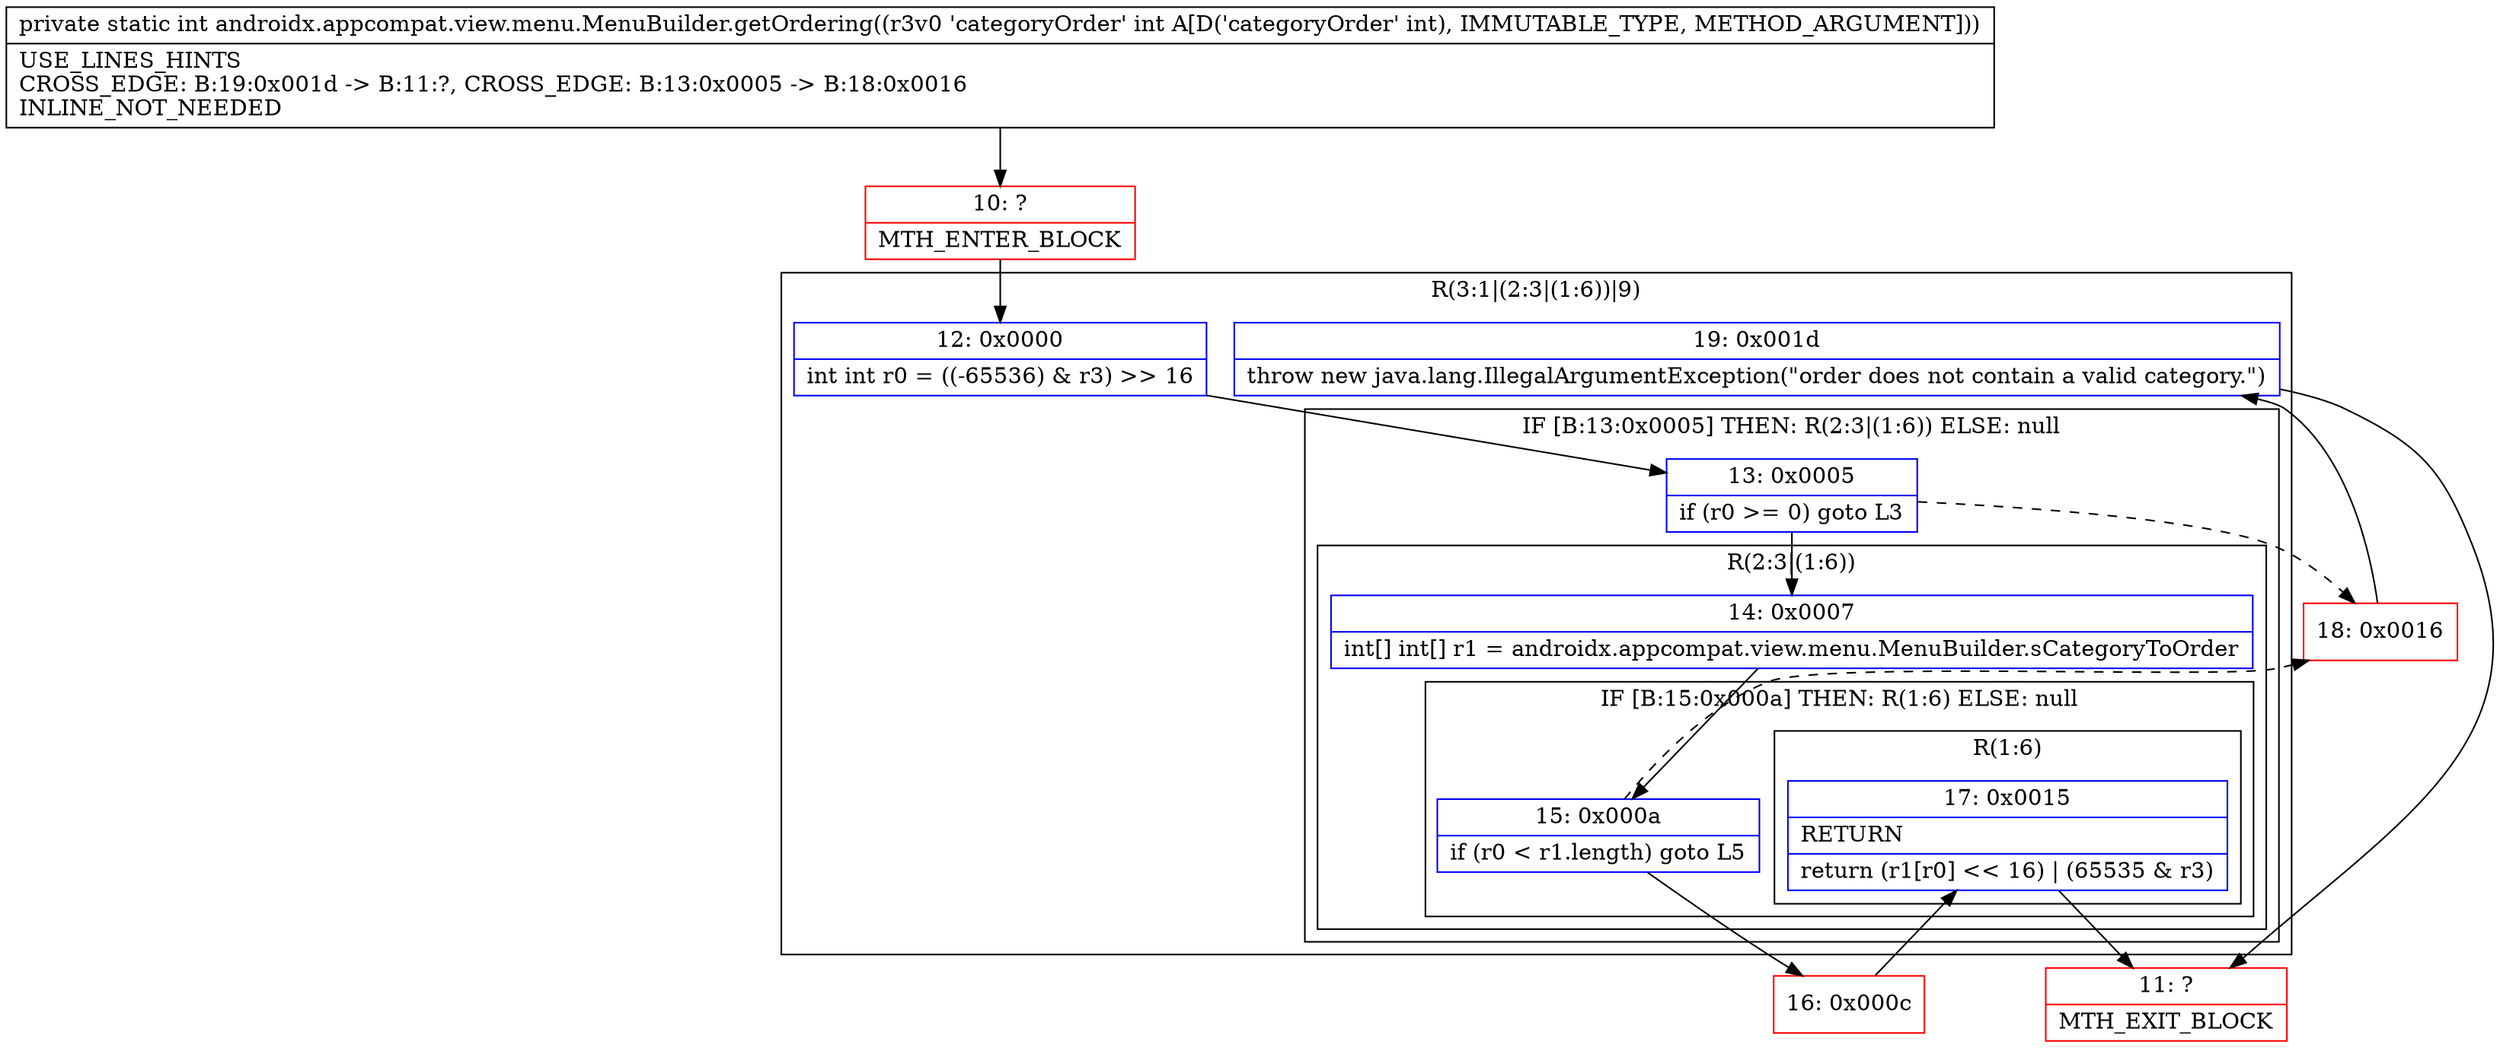 digraph "CFG forandroidx.appcompat.view.menu.MenuBuilder.getOrdering(I)I" {
subgraph cluster_Region_954034446 {
label = "R(3:1|(2:3|(1:6))|9)";
node [shape=record,color=blue];
Node_12 [shape=record,label="{12\:\ 0x0000|int int r0 = ((\-65536) & r3) \>\> 16\l}"];
subgraph cluster_IfRegion_1590588057 {
label = "IF [B:13:0x0005] THEN: R(2:3|(1:6)) ELSE: null";
node [shape=record,color=blue];
Node_13 [shape=record,label="{13\:\ 0x0005|if (r0 \>= 0) goto L3\l}"];
subgraph cluster_Region_283387852 {
label = "R(2:3|(1:6))";
node [shape=record,color=blue];
Node_14 [shape=record,label="{14\:\ 0x0007|int[] int[] r1 = androidx.appcompat.view.menu.MenuBuilder.sCategoryToOrder\l}"];
subgraph cluster_IfRegion_1791550194 {
label = "IF [B:15:0x000a] THEN: R(1:6) ELSE: null";
node [shape=record,color=blue];
Node_15 [shape=record,label="{15\:\ 0x000a|if (r0 \< r1.length) goto L5\l}"];
subgraph cluster_Region_1134736303 {
label = "R(1:6)";
node [shape=record,color=blue];
Node_17 [shape=record,label="{17\:\ 0x0015|RETURN\l|return (r1[r0] \<\< 16) \| (65535 & r3)\l}"];
}
}
}
}
Node_19 [shape=record,label="{19\:\ 0x001d|throw new java.lang.IllegalArgumentException(\"order does not contain a valid category.\")\l}"];
}
Node_10 [shape=record,color=red,label="{10\:\ ?|MTH_ENTER_BLOCK\l}"];
Node_16 [shape=record,color=red,label="{16\:\ 0x000c}"];
Node_11 [shape=record,color=red,label="{11\:\ ?|MTH_EXIT_BLOCK\l}"];
Node_18 [shape=record,color=red,label="{18\:\ 0x0016}"];
MethodNode[shape=record,label="{private static int androidx.appcompat.view.menu.MenuBuilder.getOrdering((r3v0 'categoryOrder' int A[D('categoryOrder' int), IMMUTABLE_TYPE, METHOD_ARGUMENT]))  | USE_LINES_HINTS\lCROSS_EDGE: B:19:0x001d \-\> B:11:?, CROSS_EDGE: B:13:0x0005 \-\> B:18:0x0016\lINLINE_NOT_NEEDED\l}"];
MethodNode -> Node_10;Node_12 -> Node_13;
Node_13 -> Node_14;
Node_13 -> Node_18[style=dashed];
Node_14 -> Node_15;
Node_15 -> Node_16;
Node_15 -> Node_18[style=dashed];
Node_17 -> Node_11;
Node_19 -> Node_11;
Node_10 -> Node_12;
Node_16 -> Node_17;
Node_18 -> Node_19;
}

